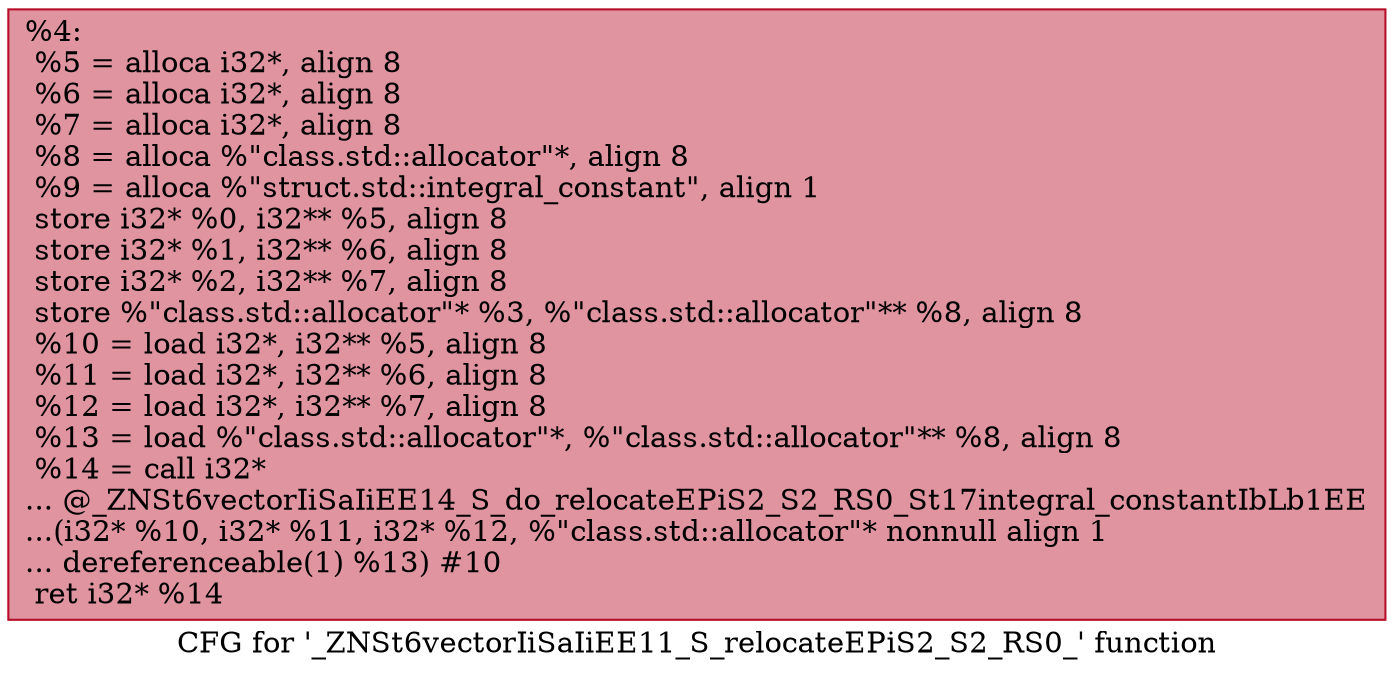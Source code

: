digraph "CFG for '_ZNSt6vectorIiSaIiEE11_S_relocateEPiS2_S2_RS0_' function" {
	label="CFG for '_ZNSt6vectorIiSaIiEE11_S_relocateEPiS2_S2_RS0_' function";

	Node0x55dc45deb030 [shape=record,color="#b70d28ff", style=filled, fillcolor="#b70d2870",label="{%4:\l  %5 = alloca i32*, align 8\l  %6 = alloca i32*, align 8\l  %7 = alloca i32*, align 8\l  %8 = alloca %\"class.std::allocator\"*, align 8\l  %9 = alloca %\"struct.std::integral_constant\", align 1\l  store i32* %0, i32** %5, align 8\l  store i32* %1, i32** %6, align 8\l  store i32* %2, i32** %7, align 8\l  store %\"class.std::allocator\"* %3, %\"class.std::allocator\"** %8, align 8\l  %10 = load i32*, i32** %5, align 8\l  %11 = load i32*, i32** %6, align 8\l  %12 = load i32*, i32** %7, align 8\l  %13 = load %\"class.std::allocator\"*, %\"class.std::allocator\"** %8, align 8\l  %14 = call i32*\l... @_ZNSt6vectorIiSaIiEE14_S_do_relocateEPiS2_S2_RS0_St17integral_constantIbLb1EE\l...(i32* %10, i32* %11, i32* %12, %\"class.std::allocator\"* nonnull align 1\l... dereferenceable(1) %13) #10\l  ret i32* %14\l}"];
}

